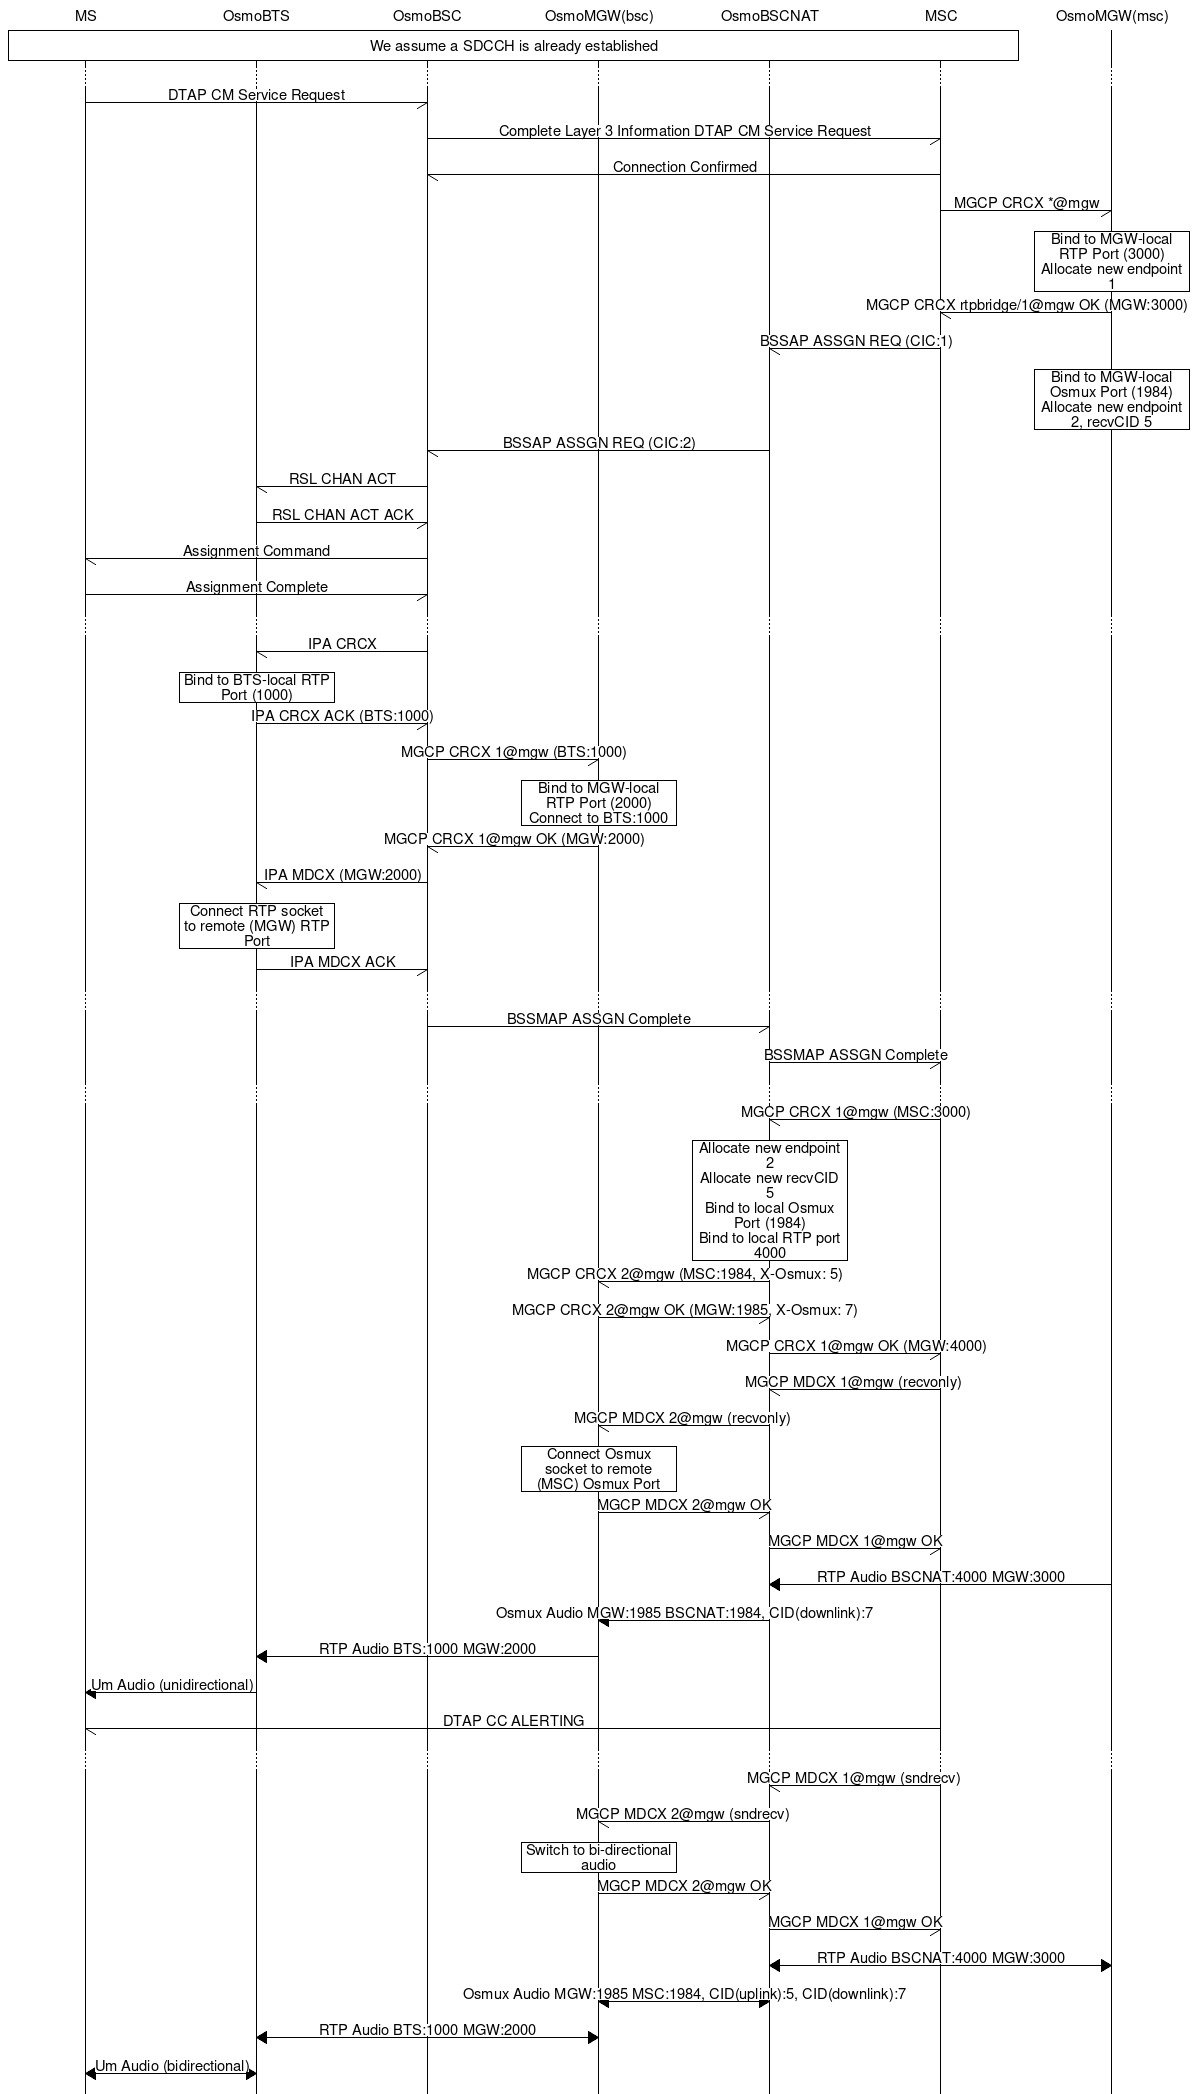 # MO-call with Osmux enable on 3GPP AoIP using A/IP with IPA/SCCPlite with a BSC-NAT between BSC and MSC
msc {
	hscale=2;
	ms [label="MS"], bts [label="OsmoBTS"], bsc[label="OsmoBSC"], mgw_bsc[label="OsmoMGW(bsc)"], bscnat[label="OsmoBSCNAT"], m_sc[label="MSC"], mgw_msc[label="OsmoMGW(msc)"];

	ms box m_sc     [label="We assume a SDCCH is already established"];
	...;

	ms -> bsc	[label="DTAP CM Service Request"];
	bsc -> m_sc	[label="Complete Layer 3 Information DTAP CM Service Request"];
	bsc <- m_sc	[label="Connection Confirmed"];

	# Allocate MGW/MSC RTP endpoint
	m_sc -> mgw_msc	[label="MGCP CRCX *@mgw"];
	mgw_msc box mgw_msc	[label="Bind to MGW-local RTP Port (3000)\nAllocate new endpoint 1"];
	mgw_msc -> m_sc	[label="MGCP CRCX rtpbridge/1@mgw OK (MGW:3000)"];
	bscnat <- m_sc     [label="BSSAP ASSGN REQ (CIC:1)"];

	# NAT: MGW/MSC Osmux endpoint
	#bscnat -> bscnat	[label="MGCP CRCX *@mgw, X-Osmux: *"];
	mgw_msc box mgw_msc	[label="Bind to MGW-local Osmux Port (1984)\nAllocate new endpoint 2, recvCID 5"];
	#mgw_msc -> m_sc	[label="MGCP CRCX rtpbridge/1@mgw OK (MGW:1984, X-Osmux: 5)"];
	bsc <- bscnat    [label="BSSAP ASSGN REQ (CIC:2)"];

	bts <- bsc      [label="RSL CHAN ACT"];
	bts -> bsc      [label="RSL CHAN ACT ACK"];
	ms <- bsc      [label="Assignment Command"];
	ms -> bsc      [label="Assignment Complete"];
	...;

	# connect BTS RTP with BSC-MGW RTP, CIC is used as MGW endpoint
	bts <- bsc	[label="IPA CRCX"];
	bts box bts	[label="Bind to BTS-local RTP Port (1000)"];
	bts -> bsc	[label="IPA CRCX ACK (BTS:1000)"];
	bsc -> mgw_bsc	[label="MGCP CRCX 1@mgw (BTS:1000)"];
	mgw_bsc box mgw_bsc	[label="Bind to MGW-local RTP Port (2000)\nConnect to BTS:1000"];
	bsc <- mgw_bsc	[label="MGCP CRCX 1@mgw OK (MGW:2000)"];
	bts <- bsc	[label="IPA MDCX (MGW:2000)"];
	bts box bts	[label="Connect RTP socket to remote (MGW) RTP Port"];
	bts -> bsc	[label="IPA MDCX ACK"];
	#bsc -> mgw_bsc	[label="MGCP MDCX 1@mgw (optional)"];
	#bsc <- mgw_bsc	[label="MGCP MDCX 1@mgw OK (optional)"];
	...;

	bsc -> bscnat      [label="BSSMAP ASSGN Complete"];
	bscnat -> m_sc     [label="BSSMAP ASSGN Complete"];
	...;

	# MSC configures BSC-MGW MSC-side of the endpoint through MGCP UDP forwarding
	bscnat <- m_sc    [label="MGCP CRCX 1@mgw (MSC:3000)"];
	bscnat box bscnat [label="Allocate new endpoint 2\nAllocate new recvCID 5\nBind to local Osmux Port (1984)\nBind to local RTP port 4000"];
	mgw_bsc <- bscnat [label="MGCP CRCX 2@mgw (MSC:1984, X-Osmux: 5)"];
	mgw_bsc -> bscnat    [label="MGCP CRCX 2@mgw OK (MGW:1985, X-Osmux: 7)"];
	bscnat -> m_sc    [label="MGCP CRCX 1@mgw OK (MGW:4000)"];
	bscnat <- m_sc    [label="MGCP MDCX 1@mgw (recvonly) "];
	mgw_bsc <- bscnat    [label="MGCP MDCX 2@mgw (recvonly) "];
	mgw_bsc box mgw_bsc   [label="Connect Osmux socket to remote (MSC) Osmux Port"];
	mgw_bsc -> bscnat    [label="MGCP MDCX 2@mgw OK"];
	bscnat -> m_sc    [label="MGCP MDCX 1@mgw OK"];

	bscnat <= mgw_msc    [label="RTP Audio BSCNAT:4000 MGW:3000"];
	mgw_bsc <= bscnat [label="Osmux Audio MGW:1985 BSCNAT:1984, CID(downlink):7"];
	bts <= mgw_bsc     [label="RTP Audio BTS:1000 MGW:2000"];
	ms <= bts       [label="Um Audio (unidirectional)"];
	ms <- m_sc      [label="DTAP CC ALERTING"];
	...;
	bscnat <- m_sc    [label="MGCP MDCX 1@mgw (sndrecv) "];
	mgw_bsc <- bscnat    [label="MGCP MDCX 2@mgw (sndrecv) "];
	mgw_bsc box mgw_bsc   [label="Switch to bi-directional audio"];
	mgw_bsc -> bscnat    [label="MGCP MDCX 2@mgw OK"];
	bscnat -> m_sc    [label="MGCP MDCX 1@mgw OK"];

	bscnat <=> mgw_msc    [label="RTP Audio BSCNAT:4000 MGW:3000"];
	mgw_bsc <=> bscnat   [label="Osmux Audio MGW:1985 MSC:1984, CID(uplink):5, CID(downlink):7"];
	bts <=> mgw_bsc    [label="RTP Audio BTS:1000 MGW:2000"];
	ms <=> bts      [label="Um Audio (bidirectional)"];
}
